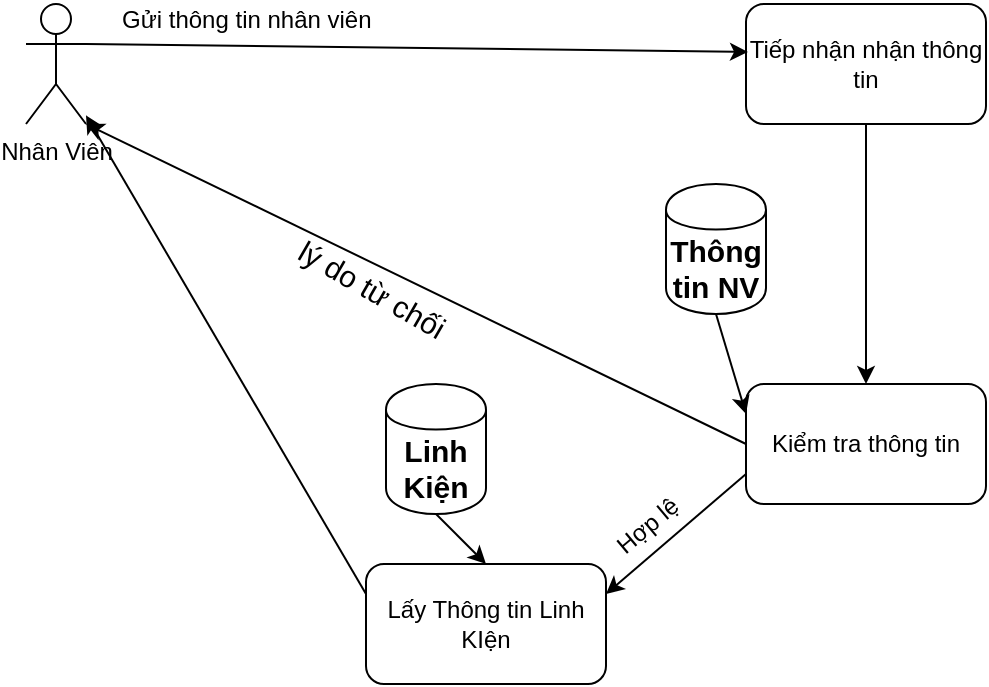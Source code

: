 <mxfile version="11.2.9" type="device" pages="1"><diagram id="xiM-PiRGsP1KXo2mp-FA" name="Page-1"><mxGraphModel dx="660" dy="395" grid="1" gridSize="10" guides="1" tooltips="1" connect="1" arrows="1" fold="1" page="1" pageScale="1" pageWidth="583" pageHeight="827" math="0" shadow="0"><root><mxCell id="0"/><mxCell id="1" parent="0"/><mxCell id="Dx3roWiiY5Xb0NWWCOqW-1" value="Tiếp nhận nhận thông tin" style="rounded=1;whiteSpace=wrap;html=1;" vertex="1" parent="1"><mxGeometry x="390" y="40" width="120" height="60" as="geometry"/></mxCell><mxCell id="Dx3roWiiY5Xb0NWWCOqW-2" value="Nhân Viên" style="shape=umlActor;verticalLabelPosition=bottom;labelBackgroundColor=#ffffff;verticalAlign=top;html=1;outlineConnect=0;" vertex="1" parent="1"><mxGeometry x="30" y="40" width="30" height="60" as="geometry"/></mxCell><mxCell id="Dx3roWiiY5Xb0NWWCOqW-3" value="" style="endArrow=classic;html=1;exitX=1;exitY=0.333;exitDx=0;exitDy=0;exitPerimeter=0;" edge="1" parent="1" source="Dx3roWiiY5Xb0NWWCOqW-2"><mxGeometry width="50" height="50" relative="1" as="geometry"><mxPoint x="100" y="120" as="sourcePoint"/><mxPoint x="391" y="64" as="targetPoint"/></mxGeometry></mxCell><mxCell id="Dx3roWiiY5Xb0NWWCOqW-8" value="Gửi thông tin nhân viên" style="text;html=1;resizable=0;points=[];autosize=1;align=left;verticalAlign=top;spacingTop=-4;" vertex="1" parent="1"><mxGeometry x="76" y="38" width="140" height="20" as="geometry"/></mxCell><mxCell id="Dx3roWiiY5Xb0NWWCOqW-9" value="Kiểm tra thông tin" style="rounded=1;whiteSpace=wrap;html=1;" vertex="1" parent="1"><mxGeometry x="390" y="230" width="120" height="60" as="geometry"/></mxCell><mxCell id="Dx3roWiiY5Xb0NWWCOqW-10" value="" style="endArrow=classic;html=1;entryX=0.5;entryY=0;entryDx=0;entryDy=0;exitX=0.5;exitY=1;exitDx=0;exitDy=0;" edge="1" parent="1" source="Dx3roWiiY5Xb0NWWCOqW-1" target="Dx3roWiiY5Xb0NWWCOqW-9"><mxGeometry width="50" height="50" relative="1" as="geometry"><mxPoint x="280" y="180" as="sourcePoint"/><mxPoint x="330" y="130" as="targetPoint"/></mxGeometry></mxCell><mxCell id="Dx3roWiiY5Xb0NWWCOqW-11" value="Thông tin NV" style="shape=cylinder;whiteSpace=wrap;html=1;boundedLbl=1;backgroundOutline=1;fontSize=15;fontStyle=1" vertex="1" parent="1"><mxGeometry x="350" y="130" width="50" height="65" as="geometry"/></mxCell><mxCell id="Dx3roWiiY5Xb0NWWCOqW-12" value="" style="endArrow=classic;html=1;entryX=0;entryY=0.25;entryDx=0;entryDy=0;exitX=0.5;exitY=1;exitDx=0;exitDy=0;" edge="1" parent="1" source="Dx3roWiiY5Xb0NWWCOqW-11" target="Dx3roWiiY5Xb0NWWCOqW-9"><mxGeometry width="50" height="50" relative="1" as="geometry"><mxPoint x="120" y="270" as="sourcePoint"/><mxPoint x="170" y="220" as="targetPoint"/></mxGeometry></mxCell><mxCell id="Dx3roWiiY5Xb0NWWCOqW-14" value="&lt;span style=&quot;font-size: 15px&quot;&gt;lý do từ chối&lt;/span&gt;" style="text;html=1;resizable=0;points=[];autosize=1;align=left;verticalAlign=top;spacingTop=-4;rotation=30;" vertex="1" parent="1"><mxGeometry x="160" y="175" width="100" height="20" as="geometry"/></mxCell><mxCell id="Dx3roWiiY5Xb0NWWCOqW-15" value="" style="endArrow=classic;html=1;entryX=1;entryY=1;entryDx=0;entryDy=0;entryPerimeter=0;exitX=0;exitY=0.5;exitDx=0;exitDy=0;" edge="1" parent="1" source="Dx3roWiiY5Xb0NWWCOqW-9" target="Dx3roWiiY5Xb0NWWCOqW-2"><mxGeometry width="50" height="50" relative="1" as="geometry"><mxPoint x="200" y="200" as="sourcePoint"/><mxPoint x="250" y="150" as="targetPoint"/></mxGeometry></mxCell><mxCell id="Dx3roWiiY5Xb0NWWCOqW-17" value="Lấy Thông tin Linh KIện" style="rounded=1;whiteSpace=wrap;html=1;" vertex="1" parent="1"><mxGeometry x="200" y="320" width="120" height="60" as="geometry"/></mxCell><mxCell id="Dx3roWiiY5Xb0NWWCOqW-18" value="" style="endArrow=classic;html=1;entryX=1;entryY=0.25;entryDx=0;entryDy=0;exitX=0;exitY=0.75;exitDx=0;exitDy=0;" edge="1" parent="1" source="Dx3roWiiY5Xb0NWWCOqW-9" target="Dx3roWiiY5Xb0NWWCOqW-17"><mxGeometry width="50" height="50" relative="1" as="geometry"><mxPoint x="390" y="380" as="sourcePoint"/><mxPoint x="440" y="330" as="targetPoint"/></mxGeometry></mxCell><mxCell id="Dx3roWiiY5Xb0NWWCOqW-19" value="Hợp lệ" style="text;html=1;resizable=0;points=[];autosize=1;align=left;verticalAlign=top;spacingTop=-4;rotation=-40;" vertex="1" parent="1"><mxGeometry x="320" y="288" width="50" height="20" as="geometry"/></mxCell><mxCell id="Dx3roWiiY5Xb0NWWCOqW-20" value="Linh Kiện" style="shape=cylinder;whiteSpace=wrap;html=1;boundedLbl=1;backgroundOutline=1;fontSize=15;fontStyle=1" vertex="1" parent="1"><mxGeometry x="210" y="230" width="50" height="65" as="geometry"/></mxCell><mxCell id="Dx3roWiiY5Xb0NWWCOqW-21" value="" style="endArrow=classic;html=1;entryX=0.5;entryY=0;entryDx=0;entryDy=0;exitX=0.5;exitY=1;exitDx=0;exitDy=0;" edge="1" parent="1" source="Dx3roWiiY5Xb0NWWCOqW-20" target="Dx3roWiiY5Xb0NWWCOqW-17"><mxGeometry width="50" height="50" relative="1" as="geometry"><mxPoint x="140" y="300" as="sourcePoint"/><mxPoint x="190" y="250" as="targetPoint"/></mxGeometry></mxCell><mxCell id="Dx3roWiiY5Xb0NWWCOqW-22" value="" style="endArrow=classic;html=1;exitX=0;exitY=0.25;exitDx=0;exitDy=0;" edge="1" parent="1" source="Dx3roWiiY5Xb0NWWCOqW-17" target="Dx3roWiiY5Xb0NWWCOqW-2"><mxGeometry width="50" height="50" relative="1" as="geometry"><mxPoint x="60" y="310" as="sourcePoint"/><mxPoint x="110" y="260" as="targetPoint"/></mxGeometry></mxCell></root></mxGraphModel></diagram></mxfile>